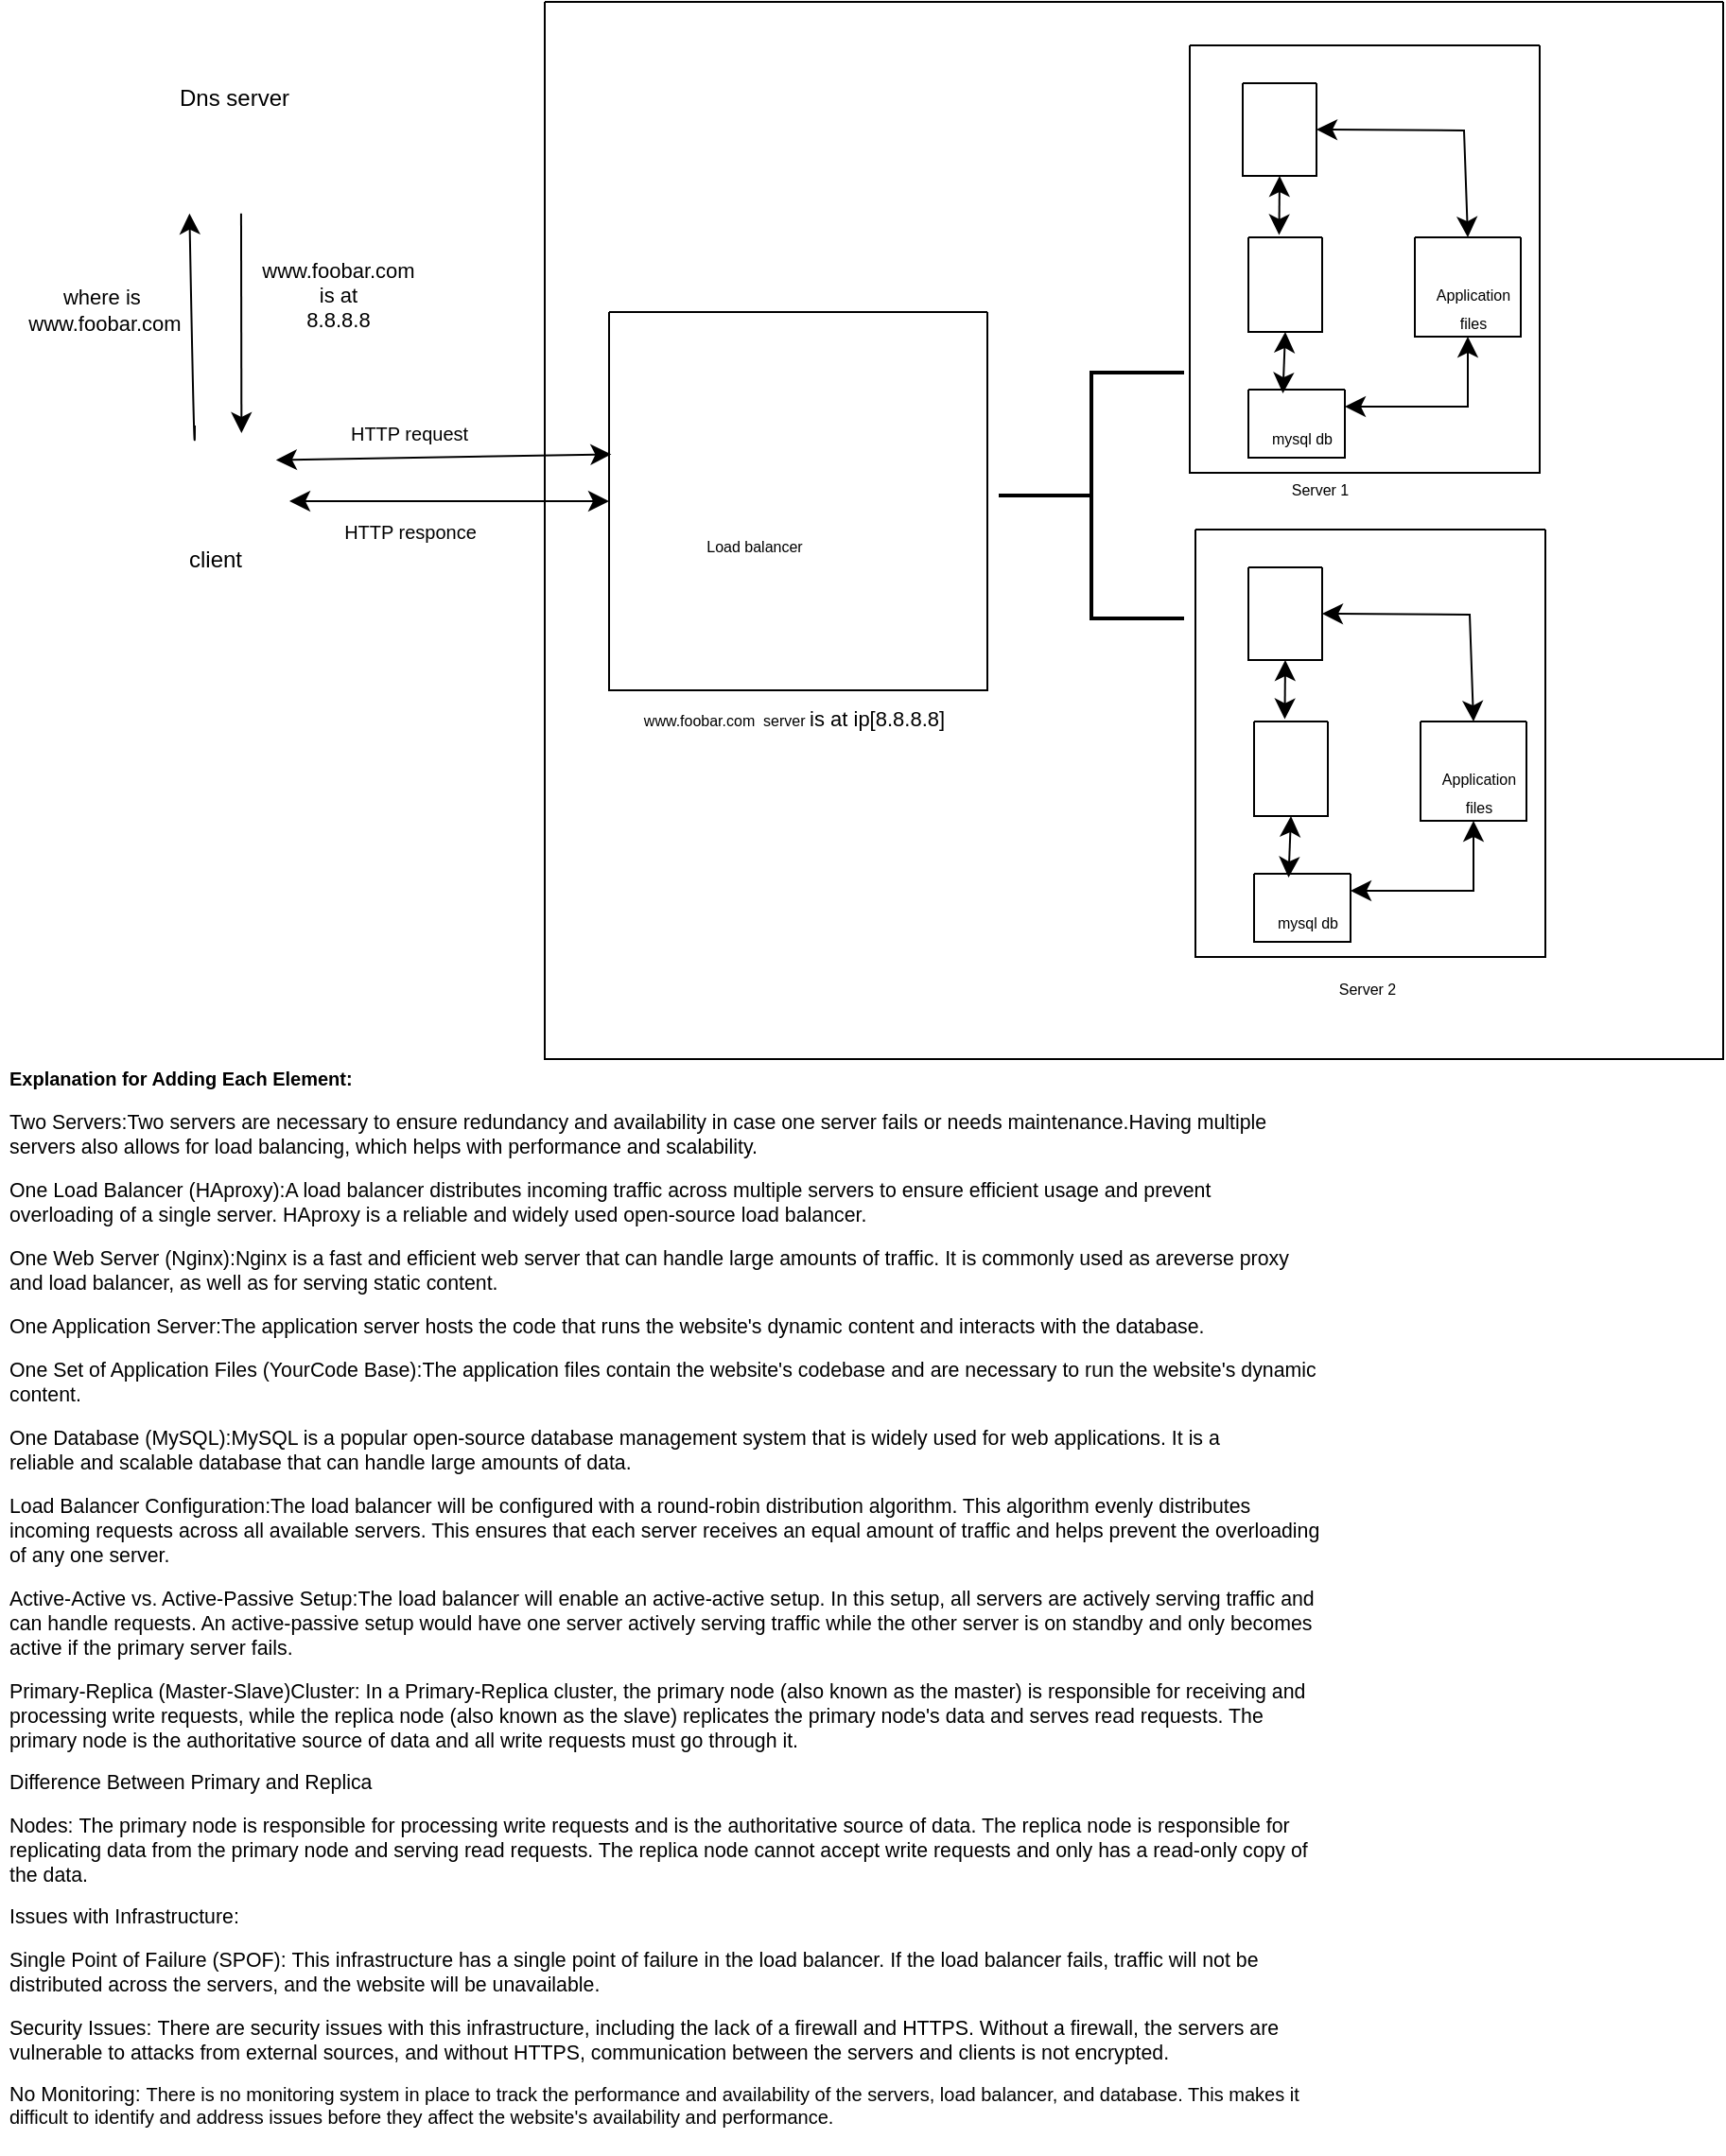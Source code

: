 <mxfile version="20.8.23" type="github">
  <diagram name="Page-1" id="-I2RrOsuAbHPlEbhCyhT">
    <mxGraphModel dx="1418" dy="582" grid="0" gridSize="10" guides="1" tooltips="1" connect="1" arrows="1" fold="1" page="0" pageScale="1" pageWidth="850" pageHeight="1100" math="0" shadow="0">
      <root>
        <mxCell id="0" />
        <mxCell id="1" parent="0" />
        <mxCell id="RYZTqpbMyyFkifUs5dxj-9" style="edgeStyle=none;curved=1;rounded=0;orthogonalLoop=1;jettySize=auto;html=1;fontSize=12;startSize=8;endSize=8;entryX=1;entryY=0.75;entryDx=0;entryDy=0;" edge="1" parent="1" target="RYZTqpbMyyFkifUs5dxj-2">
          <mxGeometry relative="1" as="geometry">
            <mxPoint x="-172" y="345" as="sourcePoint" />
            <mxPoint x="-172" y="336" as="targetPoint" />
            <Array as="points">
              <mxPoint x="-172" y="382" />
            </Array>
          </mxGeometry>
        </mxCell>
        <mxCell id="RYZTqpbMyyFkifUs5dxj-1" value="" style="shape=image;verticalLabelPosition=bottom;labelBackgroundColor=default;verticalAlign=top;aspect=fixed;imageAspect=0;image=https://cdn4.vectorstock.com/i/1000x1000/07/63/laptop-a-simple-linear-drawing-on-a-white-vector-28450763.jpg;clipPath=inset(26.33% 22.66% 34.33% 23.02%);" vertex="1" parent="1">
          <mxGeometry x="-202.08" y="349" width="73" height="57.04" as="geometry" />
        </mxCell>
        <mxCell id="RYZTqpbMyyFkifUs5dxj-10" style="edgeStyle=none;curved=1;rounded=0;orthogonalLoop=1;jettySize=auto;html=1;entryX=0.75;entryY=0;entryDx=0;entryDy=0;fontSize=12;startSize=8;endSize=8;" edge="1" parent="1" source="RYZTqpbMyyFkifUs5dxj-2" target="RYZTqpbMyyFkifUs5dxj-1">
          <mxGeometry relative="1" as="geometry" />
        </mxCell>
        <mxCell id="RYZTqpbMyyFkifUs5dxj-2" value="" style="shape=image;verticalLabelPosition=bottom;labelBackgroundColor=default;verticalAlign=top;aspect=fixed;imageAspect=0;image=https://webdeasy.de/wp-content/uploads/2020/05/Untitled-Document.png;clipPath=inset(4.64% 46% 47.94% 46%);direction=south;" vertex="1" parent="1">
          <mxGeometry x="-202.075" y="176.005" width="109" height="56.87" as="geometry" />
        </mxCell>
        <mxCell id="RYZTqpbMyyFkifUs5dxj-11" value="&lt;font style=&quot;font-size: 12px;&quot;&gt;Dns server&lt;/font&gt;" style="text;html=1;strokeColor=none;fillColor=none;align=center;verticalAlign=middle;whiteSpace=wrap;rounded=0;fontSize=16;" vertex="1" parent="1">
          <mxGeometry x="-184" y="155" width="66.43" height="30" as="geometry" />
        </mxCell>
        <mxCell id="RYZTqpbMyyFkifUs5dxj-12" value="client" style="text;html=1;strokeColor=none;fillColor=none;align=center;verticalAlign=middle;whiteSpace=wrap;rounded=0;fontSize=12;" vertex="1" parent="1">
          <mxGeometry x="-191" y="400" width="60" height="31" as="geometry" />
        </mxCell>
        <mxCell id="RYZTqpbMyyFkifUs5dxj-60" value="" style="swimlane;startSize=0;fontSize=11;" vertex="1" parent="1">
          <mxGeometry x="354" y="144" width="185" height="226" as="geometry" />
        </mxCell>
        <mxCell id="RYZTqpbMyyFkifUs5dxj-73" style="edgeStyle=none;rounded=0;orthogonalLoop=1;jettySize=auto;html=1;exitX=0.5;exitY=1;exitDx=0;exitDy=0;entryX=0.416;entryY=-0.024;entryDx=0;entryDy=0;entryPerimeter=0;fontSize=11;startArrow=classic;startFill=1;endArrow=classic;endFill=1;startSize=8;endSize=8;" edge="1" parent="RYZTqpbMyyFkifUs5dxj-60" source="RYZTqpbMyyFkifUs5dxj-26" target="RYZTqpbMyyFkifUs5dxj-27">
          <mxGeometry relative="1" as="geometry" />
        </mxCell>
        <mxCell id="RYZTqpbMyyFkifUs5dxj-133" style="edgeStyle=none;rounded=0;orthogonalLoop=1;jettySize=auto;html=1;exitX=1;exitY=0.5;exitDx=0;exitDy=0;entryX=0.5;entryY=0;entryDx=0;entryDy=0;fontSize=8;startArrow=classic;startFill=1;endArrow=classic;endFill=1;startSize=8;endSize=8;" edge="1" parent="RYZTqpbMyyFkifUs5dxj-60" source="RYZTqpbMyyFkifUs5dxj-26" target="RYZTqpbMyyFkifUs5dxj-29">
          <mxGeometry relative="1" as="geometry">
            <Array as="points">
              <mxPoint x="145" y="45" />
            </Array>
          </mxGeometry>
        </mxCell>
        <mxCell id="RYZTqpbMyyFkifUs5dxj-26" value="" style="swimlane;startSize=0;fontSize=12;" vertex="1" parent="RYZTqpbMyyFkifUs5dxj-60">
          <mxGeometry x="28" y="20" width="39" height="49" as="geometry" />
        </mxCell>
        <mxCell id="RYZTqpbMyyFkifUs5dxj-23" value="" style="shape=image;verticalLabelPosition=bottom;labelBackgroundColor=default;verticalAlign=top;aspect=fixed;imageAspect=0;image=https://miro.medium.com/max/791/0*s8pDWBcAmnmmw7g9.png;clipPath=inset(14.21% 49.33% 46.84% 32.33%);" vertex="1" parent="RYZTqpbMyyFkifUs5dxj-26">
          <mxGeometry x="10.62" y="14.25" width="20.63" height="27.75" as="geometry" />
        </mxCell>
        <mxCell id="RYZTqpbMyyFkifUs5dxj-134" style="edgeStyle=none;rounded=0;orthogonalLoop=1;jettySize=auto;html=1;exitX=1;exitY=0.25;exitDx=0;exitDy=0;entryX=0.5;entryY=1;entryDx=0;entryDy=0;fontSize=8;startArrow=classic;startFill=1;endArrow=classic;endFill=1;startSize=8;endSize=8;" edge="1" parent="RYZTqpbMyyFkifUs5dxj-60" source="RYZTqpbMyyFkifUs5dxj-28" target="RYZTqpbMyyFkifUs5dxj-29">
          <mxGeometry relative="1" as="geometry">
            <Array as="points">
              <mxPoint x="147" y="191" />
            </Array>
          </mxGeometry>
        </mxCell>
        <mxCell id="RYZTqpbMyyFkifUs5dxj-28" value="" style="swimlane;startSize=0;fontSize=12;" vertex="1" parent="RYZTqpbMyyFkifUs5dxj-60">
          <mxGeometry x="31" y="182" width="51" height="36" as="geometry">
            <mxRectangle x="172" y="456" width="62" height="69" as="alternateBounds" />
          </mxGeometry>
        </mxCell>
        <mxCell id="RYZTqpbMyyFkifUs5dxj-46" value="" style="shape=image;verticalLabelPosition=bottom;labelBackgroundColor=default;verticalAlign=top;aspect=fixed;imageAspect=0;image=https://i.pinimg.com/originals/c4/b5/d5/c4b5d5e672b1904aec4c33902eaa5c5e.jpg;clipPath=inset(58.72% 76% 15.77% 6.33%);" vertex="1" parent="RYZTqpbMyyFkifUs5dxj-28">
          <mxGeometry x="18.25" y="2" width="26.51" height="19" as="geometry" />
        </mxCell>
        <mxCell id="RYZTqpbMyyFkifUs5dxj-48" value="&lt;font style=&quot;font-size: 8px;&quot;&gt;mysql db&lt;/font&gt;" style="text;html=1;strokeColor=none;fillColor=none;align=center;verticalAlign=middle;whiteSpace=wrap;rounded=0;fontSize=12;" vertex="1" parent="RYZTqpbMyyFkifUs5dxj-28">
          <mxGeometry x="8" y="17" width="41" height="15" as="geometry" />
        </mxCell>
        <mxCell id="RYZTqpbMyyFkifUs5dxj-29" value="" style="swimlane;startSize=0;fontSize=12;" vertex="1" parent="RYZTqpbMyyFkifUs5dxj-60">
          <mxGeometry x="119" y="101.5" width="56" height="52.5" as="geometry" />
        </mxCell>
        <mxCell id="RYZTqpbMyyFkifUs5dxj-49" value="&lt;font style=&quot;font-size: 8px;&quot;&gt;Application &lt;br&gt;files&lt;/font&gt;" style="text;html=1;strokeColor=none;fillColor=none;align=center;verticalAlign=middle;whiteSpace=wrap;rounded=0;fontSize=12;" vertex="1" parent="RYZTqpbMyyFkifUs5dxj-29">
          <mxGeometry x="2" y="26" width="58" height="20" as="geometry" />
        </mxCell>
        <mxCell id="RYZTqpbMyyFkifUs5dxj-51" value="" style="shape=image;verticalLabelPosition=bottom;labelBackgroundColor=default;verticalAlign=top;aspect=fixed;imageAspect=0;image=https://www.thebalancemoney.com/thmb/xQXQvmnj-3NeWdelHH4LjgOaIrY=/1500x0/filters:no_upscale():max_bytes(150000):strip_icc()/free-microsoft-curriculum-vitae-cv-templates-for-word-2060343-edit-ac4d9d9794a24063acb2d6fd17ef6ed3.jpg;clipPath=inset(27.5% 20% 58% 72%);" vertex="1" parent="RYZTqpbMyyFkifUs5dxj-29">
          <mxGeometry x="30" y="8.5" width="12" height="14.5" as="geometry" />
        </mxCell>
        <mxCell id="RYZTqpbMyyFkifUs5dxj-50" value="" style="shape=image;verticalLabelPosition=bottom;labelBackgroundColor=default;verticalAlign=top;aspect=fixed;imageAspect=0;image=https://www.thebalancemoney.com/thmb/xQXQvmnj-3NeWdelHH4LjgOaIrY=/1500x0/filters:no_upscale():max_bytes(150000):strip_icc()/free-microsoft-curriculum-vitae-cv-templates-for-word-2060343-edit-ac4d9d9794a24063acb2d6fd17ef6ed3.jpg;clipPath=inset(27.5% 20% 58% 72%);" vertex="1" parent="RYZTqpbMyyFkifUs5dxj-29">
          <mxGeometry x="19" y="8.5" width="11.18" height="13.5" as="geometry" />
        </mxCell>
        <mxCell id="RYZTqpbMyyFkifUs5dxj-128" style="edgeStyle=none;rounded=0;orthogonalLoop=1;jettySize=auto;html=1;exitX=0.5;exitY=1;exitDx=0;exitDy=0;entryX=0;entryY=0;entryDx=0;entryDy=0;fontSize=8;startArrow=classic;startFill=1;endArrow=classic;endFill=1;startSize=8;endSize=8;" edge="1" parent="RYZTqpbMyyFkifUs5dxj-60" source="RYZTqpbMyyFkifUs5dxj-27" target="RYZTqpbMyyFkifUs5dxj-46">
          <mxGeometry relative="1" as="geometry" />
        </mxCell>
        <mxCell id="RYZTqpbMyyFkifUs5dxj-27" value="" style="swimlane;startSize=0;fontSize=12;" vertex="1" parent="RYZTqpbMyyFkifUs5dxj-60">
          <mxGeometry x="31" y="101.5" width="39" height="50" as="geometry" />
        </mxCell>
        <mxCell id="RYZTqpbMyyFkifUs5dxj-40" value="" style="shape=image;verticalLabelPosition=bottom;labelBackgroundColor=default;verticalAlign=top;aspect=fixed;imageAspect=0;image=https://miro.medium.com/max/791/0*s8pDWBcAmnmmw7g9.png;clipPath=inset(27.37% 10.67% 43.16% 67%);" vertex="1" parent="RYZTqpbMyyFkifUs5dxj-27">
          <mxGeometry x="5.69" y="15.46" width="31.75" height="26.54" as="geometry" />
        </mxCell>
        <mxCell id="RYZTqpbMyyFkifUs5dxj-41" style="edgeStyle=none;rounded=0;orthogonalLoop=1;jettySize=auto;html=1;exitX=1;exitY=1;exitDx=0;exitDy=0;fontSize=12;startArrow=classic;startFill=1;endArrow=none;endFill=0;startSize=8;endSize=8;" edge="1" parent="RYZTqpbMyyFkifUs5dxj-27" source="RYZTqpbMyyFkifUs5dxj-40" target="RYZTqpbMyyFkifUs5dxj-40">
          <mxGeometry relative="1" as="geometry" />
        </mxCell>
        <mxCell id="RYZTqpbMyyFkifUs5dxj-75" value="where is&amp;nbsp;&lt;br&gt;www.foobar.com" style="text;html=1;strokeColor=none;fillColor=none;align=center;verticalAlign=middle;whiteSpace=wrap;rounded=0;fontSize=11;" vertex="1" parent="1">
          <mxGeometry x="-266" y="269" width="93" height="30" as="geometry" />
        </mxCell>
        <mxCell id="RYZTqpbMyyFkifUs5dxj-76" value="www.foobar.com&lt;br&gt;is at&lt;br&gt;8.8.8.8" style="text;html=1;strokeColor=none;fillColor=none;align=center;verticalAlign=middle;whiteSpace=wrap;rounded=0;fontSize=11;" vertex="1" parent="1">
          <mxGeometry x="-147" y="256" width="102" height="40" as="geometry" />
        </mxCell>
        <mxCell id="RYZTqpbMyyFkifUs5dxj-85" value="&lt;h1 style=&quot;border-color: var(--border-color); font-size: 10px;&quot;&gt;&lt;p style=&quot;margin-bottom:0in;margin-bottom:.0001pt&quot; class=&quot;MsoNormal&quot;&gt;Explanation for Adding Each Element:&lt;/p&gt;&lt;p style=&quot;margin-bottom:0in;margin-bottom:.0001pt&quot; class=&quot;MsoNormal&quot;&gt;&lt;span style=&quot;font-size: 8pt; line-height: 107%; font-weight: normal;&quot;&gt;Two Servers:&lt;/span&gt;&lt;span style=&quot;font-size: 8pt; font-weight: normal; background-color: initial;&quot;&gt;Two servers are necessary to ensure redundancy&lt;/span&gt;&lt;span style=&quot;font-size: 8pt; font-weight: normal; background-color: initial;&quot;&gt;&amp;nbsp;and availability in case one server fails or needs maintenance.&lt;/span&gt;&lt;span style=&quot;font-size: 8pt; font-weight: normal; background-color: initial;&quot;&gt;Having multiple servers also allows for load balancing, which helps with performance&lt;/span&gt;&lt;span style=&quot;font-size: 8pt; font-weight: normal; background-color: initial;&quot;&gt;&amp;nbsp;and scalability.&lt;/span&gt;&lt;/p&gt;&lt;p style=&quot;margin-bottom:0in;margin-bottom:.0001pt&quot; class=&quot;MsoNormal&quot;&gt;&lt;span style=&quot;font-size: 8pt; line-height: 107%; font-weight: normal;&quot;&gt;One Load Balancer (HAproxy):&lt;/span&gt;&lt;span style=&quot;font-size: 8pt; font-weight: normal; background-color: initial;&quot;&gt;A load balancer distributes incoming traffic&lt;/span&gt;&lt;span style=&quot;font-size: 8pt; font-weight: normal; background-color: initial;&quot;&gt;&amp;nbsp;across multiple servers to ensure efficient usage and prevent overloading&lt;/span&gt;&lt;span style=&quot;font-size: 8pt; font-weight: normal; background-color: initial;&quot;&gt;&amp;nbsp;of a single server. HAproxy is a reliable and widely used open-source&lt;/span&gt;&lt;span style=&quot;font-size: 8pt; font-weight: normal; background-color: initial;&quot;&gt;&amp;nbsp;load balancer.&lt;/span&gt;&lt;/p&gt;&lt;p style=&quot;margin-bottom:0in;margin-bottom:.0001pt&quot; class=&quot;MsoNormal&quot;&gt;&lt;span style=&quot;font-size: 8pt; line-height: 107%; font-weight: normal;&quot;&gt;One Web Server (Nginx):&lt;/span&gt;&lt;span style=&quot;font-size: 8pt; font-weight: normal; background-color: initial;&quot;&gt;Nginx is a fast and efficient web server&lt;/span&gt;&lt;span style=&quot;font-size: 8pt; font-weight: normal; background-color: initial;&quot;&gt;&amp;nbsp;that can handle large amounts of traffic. It is commonly used as a&lt;/span&gt;&lt;span style=&quot;font-size: 8pt; font-weight: normal; background-color: initial;&quot;&gt;reverse proxy and load balancer, as well as for serving static content.&lt;/span&gt;&lt;/p&gt;&lt;p style=&quot;margin-bottom:0in;margin-bottom:.0001pt&quot; class=&quot;MsoNormal&quot;&gt;&lt;span style=&quot;font-size: 8pt; line-height: 107%; font-weight: normal;&quot;&gt;One Application Server:&lt;/span&gt;&lt;span style=&quot;font-size: 8pt; font-weight: normal; background-color: initial;&quot;&gt;The application server hosts the code that&lt;/span&gt;&lt;span style=&quot;font-size: 8pt; font-weight: normal; background-color: initial;&quot;&gt;&amp;nbsp;runs the website&#39;s dynamic content and interacts with the database.&lt;/span&gt;&lt;/p&gt;&lt;p style=&quot;margin-bottom:0in;margin-bottom:.0001pt&quot; class=&quot;MsoNormal&quot;&gt;&lt;span style=&quot;font-size: 8pt; line-height: 107%; font-weight: normal;&quot;&gt;One Set of Application Files (YourCode Base):&lt;/span&gt;&lt;span style=&quot;font-size: 8pt; font-weight: normal; background-color: initial;&quot;&gt;The application files contain the website&#39;s&lt;/span&gt;&lt;span style=&quot;font-size: 8pt; font-weight: normal; background-color: initial;&quot;&gt;&amp;nbsp;codebase and are necessary to run the website&#39;s dynamic content.&lt;/span&gt;&lt;/p&gt;&lt;p style=&quot;margin-bottom:0in;margin-bottom:.0001pt&quot; class=&quot;MsoNormal&quot;&gt;&lt;span style=&quot;font-size: 8pt; line-height: 107%; font-weight: normal;&quot;&gt;One Database (MySQL):&lt;/span&gt;&lt;span style=&quot;font-size: 8pt; font-weight: normal; background-color: initial;&quot;&gt;MySQL is a popular open-source database&lt;/span&gt;&lt;span style=&quot;font-size: 8pt; font-weight: normal; background-color: initial;&quot;&gt;&amp;nbsp;management system that is widely used for web applications. It is a reliable&lt;/span&gt;&lt;span style=&quot;font-size: 8pt; font-weight: normal; background-color: initial;&quot;&gt;&amp;nbsp;and scalable database that can handle large amounts of data.&lt;/span&gt;&lt;/p&gt;&lt;p style=&quot;margin-bottom:0in;margin-bottom:.0001pt&quot; class=&quot;MsoNormal&quot;&gt;&lt;span style=&quot;font-size: 8pt; line-height: 107%; font-weight: normal;&quot;&gt;Load Balancer Configuration:&lt;/span&gt;&lt;span style=&quot;font-size: 8pt; font-weight: normal; background-color: initial;&quot;&gt;The load balancer will be configured with&lt;/span&gt;&lt;span style=&quot;font-size: 8pt; font-weight: normal; background-color: initial;&quot;&gt;&amp;nbsp;a round-robin distribution algorithm. This algorithm evenly distributes incoming&lt;/span&gt;&lt;span style=&quot;font-size: 8pt; font-weight: normal; background-color: initial;&quot;&gt;&amp;nbsp;requests across all available servers. This ensures that each server receives&lt;/span&gt;&lt;span style=&quot;font-size: 8pt; font-weight: normal; background-color: initial;&quot;&gt;&amp;nbsp;an equal amount of traffic and helps prevent the overloading of any one server&lt;/span&gt;&lt;span style=&quot;font-size: 8pt; font-weight: normal; background-color: initial;&quot;&gt;.&lt;/span&gt;&lt;/p&gt;&lt;p style=&quot;margin-bottom:0in;margin-bottom:.0001pt&quot; class=&quot;MsoNormal&quot;&gt;&lt;span style=&quot;font-size: 8pt; line-height: 107%; font-weight: normal;&quot;&gt;Active-Active vs. Active-Passive Setup:&lt;/span&gt;&lt;span style=&quot;font-size: 8pt; font-weight: normal; background-color: initial;&quot;&gt;The load balancer will enable an&amp;nbsp;&lt;/span&gt;&lt;span style=&quot;font-size: 8pt; font-weight: normal; background-color: initial;&quot;&gt;active-active setup. In this setup, all servers are actively serving traffic&amp;nbsp;&lt;/span&gt;&lt;span style=&quot;font-size: 8pt; font-weight: normal; background-color: initial;&quot;&gt;and can handle requests. An active-passive setup would have one server actively&amp;nbsp;&lt;/span&gt;&lt;span style=&quot;font-size: 8pt; font-weight: normal; background-color: initial;&quot;&gt;serving traffic while the other server is on standby and only becomes active if&amp;nbsp;&lt;/span&gt;&lt;span style=&quot;font-size: 8pt; font-weight: normal; background-color: initial;&quot;&gt;the primary server fails.&lt;/span&gt;&lt;/p&gt;&lt;p style=&quot;margin-bottom:0in;margin-bottom:.0001pt&quot; class=&quot;MsoNormal&quot;&gt;&lt;span style=&quot;font-size: 8pt; line-height: 107%; font-weight: normal;&quot;&gt;Primary-Replica (Master-Slave)Cluster:&amp;nbsp;&lt;/span&gt;&lt;span style=&quot;font-size: 8pt; font-weight: normal; background-color: initial;&quot;&gt;In a Primary-Replica cluster, the&amp;nbsp;&lt;/span&gt;&lt;span style=&quot;font-size: 8pt; font-weight: normal; background-color: initial;&quot;&gt;primary node (also known as the master) is responsible for receiving and processing&amp;nbsp;&lt;/span&gt;&lt;span style=&quot;font-size: 8pt; font-weight: normal; background-color: initial;&quot;&gt;write requests, while the replica node (also known as the slave) replicates the&amp;nbsp;&lt;/span&gt;&lt;span style=&quot;font-size: 8pt; font-weight: normal; background-color: initial;&quot;&gt;primary node&#39;s data and serves read requests. The primary node is the&amp;nbsp;&lt;/span&gt;&lt;span style=&quot;font-size: 8pt; font-weight: normal; background-color: initial;&quot;&gt;authoritative source of data and all write requests must go through it.&lt;/span&gt;&lt;/p&gt;&lt;p style=&quot;margin-bottom:0in;margin-bottom:.0001pt&quot; class=&quot;MsoNormal&quot;&gt;&lt;span style=&quot;font-size: 8pt; line-height: 107%; font-weight: normal;&quot;&gt;Difference Between Primary and Replica&amp;nbsp;&lt;/span&gt;&lt;/p&gt;&lt;p style=&quot;margin-bottom:0in;margin-bottom:.0001pt&quot; class=&quot;MsoNormal&quot;&gt;&lt;span style=&quot;font-size: 8pt; line-height: 107%; font-weight: normal;&quot;&gt;Nodes:&amp;nbsp;&lt;/span&gt;&lt;span style=&quot;font-size: 8pt; font-weight: normal; background-color: initial;&quot;&gt;The primary node is responsible for&amp;nbsp;&lt;/span&gt;&lt;span style=&quot;font-size: 8pt; font-weight: normal; background-color: initial;&quot;&gt;processing write requests and is the authoritative source of data. The replica&amp;nbsp;&lt;/span&gt;&lt;span style=&quot;font-size: 8pt; font-weight: normal; background-color: initial;&quot;&gt;node is responsible for replicating data from the primary node and serving read&amp;nbsp;&lt;/span&gt;&lt;span style=&quot;font-size: 8pt; font-weight: normal; background-color: initial;&quot;&gt;requests. The replica node cannot accept write requests and only has a&amp;nbsp;&lt;/span&gt;&lt;span style=&quot;font-size: 8pt; font-weight: normal; background-color: initial;&quot;&gt;read-only copy of the data.&lt;/span&gt;&lt;/p&gt;&lt;p style=&quot;margin-bottom:0in;margin-bottom:.0001pt&quot; class=&quot;MsoNormal&quot;&gt;&lt;span style=&quot;font-size: 8pt; line-height: 107%; font-weight: normal;&quot;&gt;Issues with Infrastructure:&lt;/span&gt;&lt;/p&gt;&lt;p style=&quot;margin-bottom:0in;margin-bottom:.0001pt&quot; class=&quot;MsoNormal&quot;&gt;&lt;span style=&quot;font-size: 8pt; font-weight: normal; background-color: initial;&quot;&gt;Single Point of Failure (SPOF):&amp;nbsp;&lt;/span&gt;&lt;span style=&quot;font-size: 8pt; font-weight: normal; background-color: initial;&quot;&gt;This infrastructure has a single point&amp;nbsp;&lt;/span&gt;&lt;span style=&quot;font-size: 8pt; font-weight: normal; background-color: initial;&quot;&gt;of failure in the load balancer. If the load balancer fails, traffic will not&amp;nbsp;&lt;/span&gt;&lt;span style=&quot;font-size: 8pt; font-weight: normal; background-color: initial;&quot;&gt;be distributed across the servers, and the website will be unavailable.&lt;/span&gt;&lt;/p&gt;&lt;p style=&quot;margin-bottom:0in;margin-bottom:.0001pt&quot; class=&quot;MsoNormal&quot;&gt;&lt;span style=&quot;font-size: 8pt; line-height: 107%; font-weight: normal;&quot;&gt;Security Issues:&amp;nbsp;&lt;/span&gt;&lt;span style=&quot;font-size: 8pt; font-weight: normal; background-color: initial;&quot;&gt;There are security issues with this&amp;nbsp;&lt;/span&gt;&lt;span style=&quot;font-size: 8pt; font-weight: normal; background-color: initial;&quot;&gt;infrastructure, including the lack of a firewall and HTTPS. Without a firewall,&amp;nbsp;&lt;/span&gt;&lt;span style=&quot;font-size: 8pt; font-weight: normal; background-color: initial;&quot;&gt;the servers are vulnerable to attacks from external sources, and without HTTPS,&amp;nbsp;&lt;/span&gt;&lt;span style=&quot;font-size: 8pt; font-weight: normal; background-color: initial;&quot;&gt;communication between the servers and clients is not encrypted.&lt;/span&gt;&lt;/p&gt;&lt;p style=&quot;margin-bottom:0in;margin-bottom:.0001pt&quot; class=&quot;MsoNormal&quot;&gt;&lt;span style=&quot;font-size: 8pt; line-height: 107%; font-weight: normal;&quot;&gt;No Monitoring:&amp;nbsp;&lt;/span&gt;&lt;span style=&quot;font-weight: normal; background-color: initial;&quot;&gt;There is no monitoring system in place&amp;nbsp;&lt;/span&gt;&lt;span style=&quot;font-weight: normal; background-color: initial;&quot;&gt;to track the performance and availability of the servers, load balancer, and&amp;nbsp;&lt;/span&gt;&lt;span style=&quot;font-weight: normal; background-color: initial;&quot;&gt;database. This makes it difficult to identify and address issues before they&amp;nbsp;&lt;/span&gt;&lt;span style=&quot;font-weight: normal; background-color: initial;&quot;&gt;affect the website&#39;s availability and performance.&lt;/span&gt;&lt;/p&gt;&lt;p style=&quot;border-color: var(--border-color); margin-bottom: 0.0pt;&quot; class=&quot;MsoNormal&quot;&gt;&lt;span style=&quot;font-weight: normal;&quot;&gt;&lt;br&gt;&lt;br&gt;&lt;br&gt;&lt;br&gt;&lt;br&gt;&lt;br&gt;&lt;br&gt;&lt;br&gt;&lt;br&gt;&lt;br&gt;&lt;br&gt;&lt;br&gt;&lt;br&gt;&lt;br&gt;&lt;br&gt;&lt;br&gt;&lt;br&gt;&lt;br&gt;&lt;br&gt;&lt;br&gt;&lt;br&gt;&lt;br&gt;&lt;br&gt;&lt;br&gt;&lt;br&gt;&lt;br&gt;&lt;br&gt;&lt;br&gt;&lt;br&gt;&lt;br&gt;&lt;br&gt;&lt;br&gt;&lt;br&gt;&lt;br&gt;&lt;br&gt;&lt;br&gt;&lt;br&gt;&lt;br&gt;&lt;br&gt;&lt;br&gt;&lt;br&gt;&lt;br&gt;&lt;br&gt;&lt;br&gt;&lt;br&gt;&lt;br&gt;&lt;br&gt;&lt;br&gt;&lt;br&gt;&lt;br&gt;&lt;br&gt;&lt;br&gt;&lt;br&gt;&lt;/span&gt;&lt;/p&gt;&lt;p style=&quot;margin-bottom:0in;margin-bottom:.0001pt&quot; class=&quot;MsoNormal&quot;&gt;&lt;span style=&quot;font-size: 8pt; line-height: 107%; font-weight: normal;&quot;&gt;There is no monitoring system in place&lt;br&gt;to track the performance and availability of the servers, load balancer, and&lt;br&gt;database. This makes it difficult to identify and address issues before they&lt;br&gt;affect the website&#39;s availability and performance.&lt;/span&gt;&lt;/p&gt;&lt;/h1&gt;" style="text;html=1;strokeColor=none;fillColor=none;spacing=5;spacingTop=-20;whiteSpace=wrap;overflow=hidden;rounded=0;fontSize=11;" vertex="1" parent="1">
          <mxGeometry x="-275" y="685" width="701" height="574" as="geometry" />
        </mxCell>
        <mxCell id="RYZTqpbMyyFkifUs5dxj-86" value="HTTP request" style="text;html=1;strokeColor=none;fillColor=none;align=center;verticalAlign=middle;whiteSpace=wrap;rounded=0;fontSize=10;" vertex="1" parent="1">
          <mxGeometry x="-100" y="334" width="83" height="30" as="geometry" />
        </mxCell>
        <mxCell id="RYZTqpbMyyFkifUs5dxj-87" value="HTTP responce" style="text;html=1;strokeColor=none;fillColor=none;align=center;verticalAlign=middle;whiteSpace=wrap;rounded=0;fontSize=10;" vertex="1" parent="1">
          <mxGeometry x="-109.5" y="385.5" width="102" height="30" as="geometry" />
        </mxCell>
        <mxCell id="RYZTqpbMyyFkifUs5dxj-135" value="" style="swimlane;startSize=0;fontSize=11;" vertex="1" parent="1">
          <mxGeometry x="357" y="400" width="185" height="226" as="geometry" />
        </mxCell>
        <mxCell id="RYZTqpbMyyFkifUs5dxj-136" style="edgeStyle=none;rounded=0;orthogonalLoop=1;jettySize=auto;html=1;exitX=0.5;exitY=1;exitDx=0;exitDy=0;entryX=0.416;entryY=-0.024;entryDx=0;entryDy=0;entryPerimeter=0;fontSize=11;startArrow=classic;startFill=1;endArrow=classic;endFill=1;startSize=8;endSize=8;" edge="1" parent="RYZTqpbMyyFkifUs5dxj-135" source="RYZTqpbMyyFkifUs5dxj-138" target="RYZTqpbMyyFkifUs5dxj-149">
          <mxGeometry relative="1" as="geometry" />
        </mxCell>
        <mxCell id="RYZTqpbMyyFkifUs5dxj-137" style="edgeStyle=none;rounded=0;orthogonalLoop=1;jettySize=auto;html=1;exitX=1;exitY=0.5;exitDx=0;exitDy=0;entryX=0.5;entryY=0;entryDx=0;entryDy=0;fontSize=8;startArrow=classic;startFill=1;endArrow=classic;endFill=1;startSize=8;endSize=8;" edge="1" parent="RYZTqpbMyyFkifUs5dxj-135" source="RYZTqpbMyyFkifUs5dxj-138" target="RYZTqpbMyyFkifUs5dxj-144">
          <mxGeometry relative="1" as="geometry">
            <Array as="points">
              <mxPoint x="145" y="45" />
            </Array>
          </mxGeometry>
        </mxCell>
        <mxCell id="RYZTqpbMyyFkifUs5dxj-138" value="" style="swimlane;startSize=0;fontSize=12;" vertex="1" parent="RYZTqpbMyyFkifUs5dxj-135">
          <mxGeometry x="28" y="20" width="39" height="49" as="geometry" />
        </mxCell>
        <mxCell id="RYZTqpbMyyFkifUs5dxj-139" value="" style="shape=image;verticalLabelPosition=bottom;labelBackgroundColor=default;verticalAlign=top;aspect=fixed;imageAspect=0;image=https://miro.medium.com/max/791/0*s8pDWBcAmnmmw7g9.png;clipPath=inset(14.21% 49.33% 46.84% 32.33%);" vertex="1" parent="RYZTqpbMyyFkifUs5dxj-138">
          <mxGeometry x="10.62" y="14.25" width="20.63" height="27.75" as="geometry" />
        </mxCell>
        <mxCell id="RYZTqpbMyyFkifUs5dxj-140" style="edgeStyle=none;rounded=0;orthogonalLoop=1;jettySize=auto;html=1;exitX=1;exitY=0.25;exitDx=0;exitDy=0;entryX=0.5;entryY=1;entryDx=0;entryDy=0;fontSize=8;startArrow=classic;startFill=1;endArrow=classic;endFill=1;startSize=8;endSize=8;" edge="1" parent="RYZTqpbMyyFkifUs5dxj-135" source="RYZTqpbMyyFkifUs5dxj-141" target="RYZTqpbMyyFkifUs5dxj-144">
          <mxGeometry relative="1" as="geometry">
            <Array as="points">
              <mxPoint x="147" y="191" />
            </Array>
          </mxGeometry>
        </mxCell>
        <mxCell id="RYZTqpbMyyFkifUs5dxj-141" value="" style="swimlane;startSize=0;fontSize=12;" vertex="1" parent="RYZTqpbMyyFkifUs5dxj-135">
          <mxGeometry x="31" y="182" width="51" height="36" as="geometry">
            <mxRectangle x="172" y="456" width="62" height="69" as="alternateBounds" />
          </mxGeometry>
        </mxCell>
        <mxCell id="RYZTqpbMyyFkifUs5dxj-142" value="" style="shape=image;verticalLabelPosition=bottom;labelBackgroundColor=default;verticalAlign=top;aspect=fixed;imageAspect=0;image=https://i.pinimg.com/originals/c4/b5/d5/c4b5d5e672b1904aec4c33902eaa5c5e.jpg;clipPath=inset(58.72% 76% 15.77% 6.33%);" vertex="1" parent="RYZTqpbMyyFkifUs5dxj-141">
          <mxGeometry x="18.25" y="2" width="26.51" height="19" as="geometry" />
        </mxCell>
        <mxCell id="RYZTqpbMyyFkifUs5dxj-143" value="&lt;font style=&quot;font-size: 8px;&quot;&gt;mysql db&lt;/font&gt;" style="text;html=1;strokeColor=none;fillColor=none;align=center;verticalAlign=middle;whiteSpace=wrap;rounded=0;fontSize=12;" vertex="1" parent="RYZTqpbMyyFkifUs5dxj-141">
          <mxGeometry x="8" y="17" width="41" height="15" as="geometry" />
        </mxCell>
        <mxCell id="RYZTqpbMyyFkifUs5dxj-144" value="" style="swimlane;startSize=0;fontSize=12;" vertex="1" parent="RYZTqpbMyyFkifUs5dxj-135">
          <mxGeometry x="119" y="101.5" width="56" height="52.5" as="geometry" />
        </mxCell>
        <mxCell id="RYZTqpbMyyFkifUs5dxj-145" value="&lt;font style=&quot;font-size: 8px;&quot;&gt;Application &lt;br&gt;files&lt;/font&gt;" style="text;html=1;strokeColor=none;fillColor=none;align=center;verticalAlign=middle;whiteSpace=wrap;rounded=0;fontSize=12;" vertex="1" parent="RYZTqpbMyyFkifUs5dxj-144">
          <mxGeometry x="2" y="26" width="58" height="20" as="geometry" />
        </mxCell>
        <mxCell id="RYZTqpbMyyFkifUs5dxj-146" value="" style="shape=image;verticalLabelPosition=bottom;labelBackgroundColor=default;verticalAlign=top;aspect=fixed;imageAspect=0;image=https://www.thebalancemoney.com/thmb/xQXQvmnj-3NeWdelHH4LjgOaIrY=/1500x0/filters:no_upscale():max_bytes(150000):strip_icc()/free-microsoft-curriculum-vitae-cv-templates-for-word-2060343-edit-ac4d9d9794a24063acb2d6fd17ef6ed3.jpg;clipPath=inset(27.5% 20% 58% 72%);" vertex="1" parent="RYZTqpbMyyFkifUs5dxj-144">
          <mxGeometry x="30" y="8.5" width="12" height="14.5" as="geometry" />
        </mxCell>
        <mxCell id="RYZTqpbMyyFkifUs5dxj-147" value="" style="shape=image;verticalLabelPosition=bottom;labelBackgroundColor=default;verticalAlign=top;aspect=fixed;imageAspect=0;image=https://www.thebalancemoney.com/thmb/xQXQvmnj-3NeWdelHH4LjgOaIrY=/1500x0/filters:no_upscale():max_bytes(150000):strip_icc()/free-microsoft-curriculum-vitae-cv-templates-for-word-2060343-edit-ac4d9d9794a24063acb2d6fd17ef6ed3.jpg;clipPath=inset(27.5% 20% 58% 72%);" vertex="1" parent="RYZTqpbMyyFkifUs5dxj-144">
          <mxGeometry x="19" y="8.5" width="11.18" height="13.5" as="geometry" />
        </mxCell>
        <mxCell id="RYZTqpbMyyFkifUs5dxj-148" style="edgeStyle=none;rounded=0;orthogonalLoop=1;jettySize=auto;html=1;exitX=0.5;exitY=1;exitDx=0;exitDy=0;entryX=0;entryY=0;entryDx=0;entryDy=0;fontSize=8;startArrow=classic;startFill=1;endArrow=classic;endFill=1;startSize=8;endSize=8;" edge="1" parent="RYZTqpbMyyFkifUs5dxj-135" source="RYZTqpbMyyFkifUs5dxj-149" target="RYZTqpbMyyFkifUs5dxj-142">
          <mxGeometry relative="1" as="geometry" />
        </mxCell>
        <mxCell id="RYZTqpbMyyFkifUs5dxj-149" value="" style="swimlane;startSize=0;fontSize=12;" vertex="1" parent="RYZTqpbMyyFkifUs5dxj-135">
          <mxGeometry x="31" y="101.5" width="39" height="50" as="geometry" />
        </mxCell>
        <mxCell id="RYZTqpbMyyFkifUs5dxj-150" value="" style="shape=image;verticalLabelPosition=bottom;labelBackgroundColor=default;verticalAlign=top;aspect=fixed;imageAspect=0;image=https://miro.medium.com/max/791/0*s8pDWBcAmnmmw7g9.png;clipPath=inset(27.37% 10.67% 43.16% 67%);" vertex="1" parent="RYZTqpbMyyFkifUs5dxj-149">
          <mxGeometry x="5.69" y="15.46" width="31.75" height="26.54" as="geometry" />
        </mxCell>
        <mxCell id="RYZTqpbMyyFkifUs5dxj-151" style="edgeStyle=none;rounded=0;orthogonalLoop=1;jettySize=auto;html=1;exitX=1;exitY=1;exitDx=0;exitDy=0;fontSize=12;startArrow=classic;startFill=1;endArrow=none;endFill=0;startSize=8;endSize=8;" edge="1" parent="RYZTqpbMyyFkifUs5dxj-149" source="RYZTqpbMyyFkifUs5dxj-150" target="RYZTqpbMyyFkifUs5dxj-150">
          <mxGeometry relative="1" as="geometry" />
        </mxCell>
        <mxCell id="RYZTqpbMyyFkifUs5dxj-152" value="" style="swimlane;startSize=0;fontSize=8;" vertex="1" parent="1">
          <mxGeometry x="13" y="121" width="623" height="559" as="geometry" />
        </mxCell>
        <mxCell id="RYZTqpbMyyFkifUs5dxj-159" value="Load balancer" style="text;html=1;strokeColor=none;fillColor=none;align=center;verticalAlign=middle;whiteSpace=wrap;rounded=0;fontSize=8;" vertex="1" parent="RYZTqpbMyyFkifUs5dxj-152">
          <mxGeometry x="66" y="278" width="90" height="20" as="geometry" />
        </mxCell>
        <mxCell id="RYZTqpbMyyFkifUs5dxj-164" value="" style="swimlane;startSize=0;fontSize=8;" vertex="1" parent="RYZTqpbMyyFkifUs5dxj-152">
          <mxGeometry x="34" y="164" width="200" height="200" as="geometry" />
        </mxCell>
        <mxCell id="RYZTqpbMyyFkifUs5dxj-158" value="" style="shape=image;verticalLabelPosition=bottom;labelBackgroundColor=default;verticalAlign=top;aspect=fixed;imageAspect=0;image=https://phoenixnap.com/kb/wp-content/uploads/2021/06/how-does-load-balancing-work.png;clipPath=inset(41.86% 33.33% 45.35% 54%);" vertex="1" parent="RYZTqpbMyyFkifUs5dxj-164">
          <mxGeometry x="31" y="45.0" width="107.8" height="62.39" as="geometry" />
        </mxCell>
        <mxCell id="RYZTqpbMyyFkifUs5dxj-167" value="" style="strokeWidth=2;html=1;shape=mxgraph.flowchart.annotation_2;align=left;labelPosition=right;pointerEvents=1;fontSize=8;" vertex="1" parent="RYZTqpbMyyFkifUs5dxj-152">
          <mxGeometry x="240" y="196" width="98" height="130" as="geometry" />
        </mxCell>
        <mxCell id="RYZTqpbMyyFkifUs5dxj-169" value="Server 2" style="text;html=1;strokeColor=none;fillColor=none;align=center;verticalAlign=middle;whiteSpace=wrap;rounded=0;fontSize=8;" vertex="1" parent="RYZTqpbMyyFkifUs5dxj-152">
          <mxGeometry x="350" y="507" width="170" height="30" as="geometry" />
        </mxCell>
        <mxCell id="RYZTqpbMyyFkifUs5dxj-170" value="Server 1&lt;br&gt;" style="text;html=1;strokeColor=none;fillColor=none;align=center;verticalAlign=middle;whiteSpace=wrap;rounded=0;fontSize=8;" vertex="1" parent="RYZTqpbMyyFkifUs5dxj-152">
          <mxGeometry x="380" y="243" width="60" height="30" as="geometry" />
        </mxCell>
        <mxCell id="RYZTqpbMyyFkifUs5dxj-171" value="www.foobar.com&amp;nbsp; server&amp;nbsp;&lt;span style=&quot;font-size: 11px;&quot;&gt;is at ip[&lt;/span&gt;&lt;span style=&quot;font-size: 11px;&quot;&gt;8.8.8.8]&lt;/span&gt;" style="text;html=1;strokeColor=none;fillColor=none;align=center;verticalAlign=middle;whiteSpace=wrap;rounded=0;fontSize=8;" vertex="1" parent="RYZTqpbMyyFkifUs5dxj-152">
          <mxGeometry x="34" y="364" width="196" height="30" as="geometry" />
        </mxCell>
        <mxCell id="RYZTqpbMyyFkifUs5dxj-165" style="edgeStyle=none;rounded=0;orthogonalLoop=1;jettySize=auto;html=1;exitX=0.006;exitY=0.376;exitDx=0;exitDy=0;entryX=1;entryY=0.25;entryDx=0;entryDy=0;fontSize=8;startArrow=classic;startFill=1;endArrow=classic;endFill=1;startSize=8;endSize=8;exitPerimeter=0;" edge="1" parent="1" source="RYZTqpbMyyFkifUs5dxj-164" target="RYZTqpbMyyFkifUs5dxj-1">
          <mxGeometry relative="1" as="geometry" />
        </mxCell>
        <mxCell id="RYZTqpbMyyFkifUs5dxj-166" style="edgeStyle=none;rounded=0;orthogonalLoop=1;jettySize=auto;html=1;exitX=0;exitY=0.5;exitDx=0;exitDy=0;fontSize=8;startArrow=classic;startFill=1;endArrow=classic;endFill=1;startSize=8;endSize=8;" edge="1" parent="1" source="RYZTqpbMyyFkifUs5dxj-164">
          <mxGeometry relative="1" as="geometry">
            <mxPoint x="-122" y="385" as="targetPoint" />
          </mxGeometry>
        </mxCell>
      </root>
    </mxGraphModel>
  </diagram>
</mxfile>
